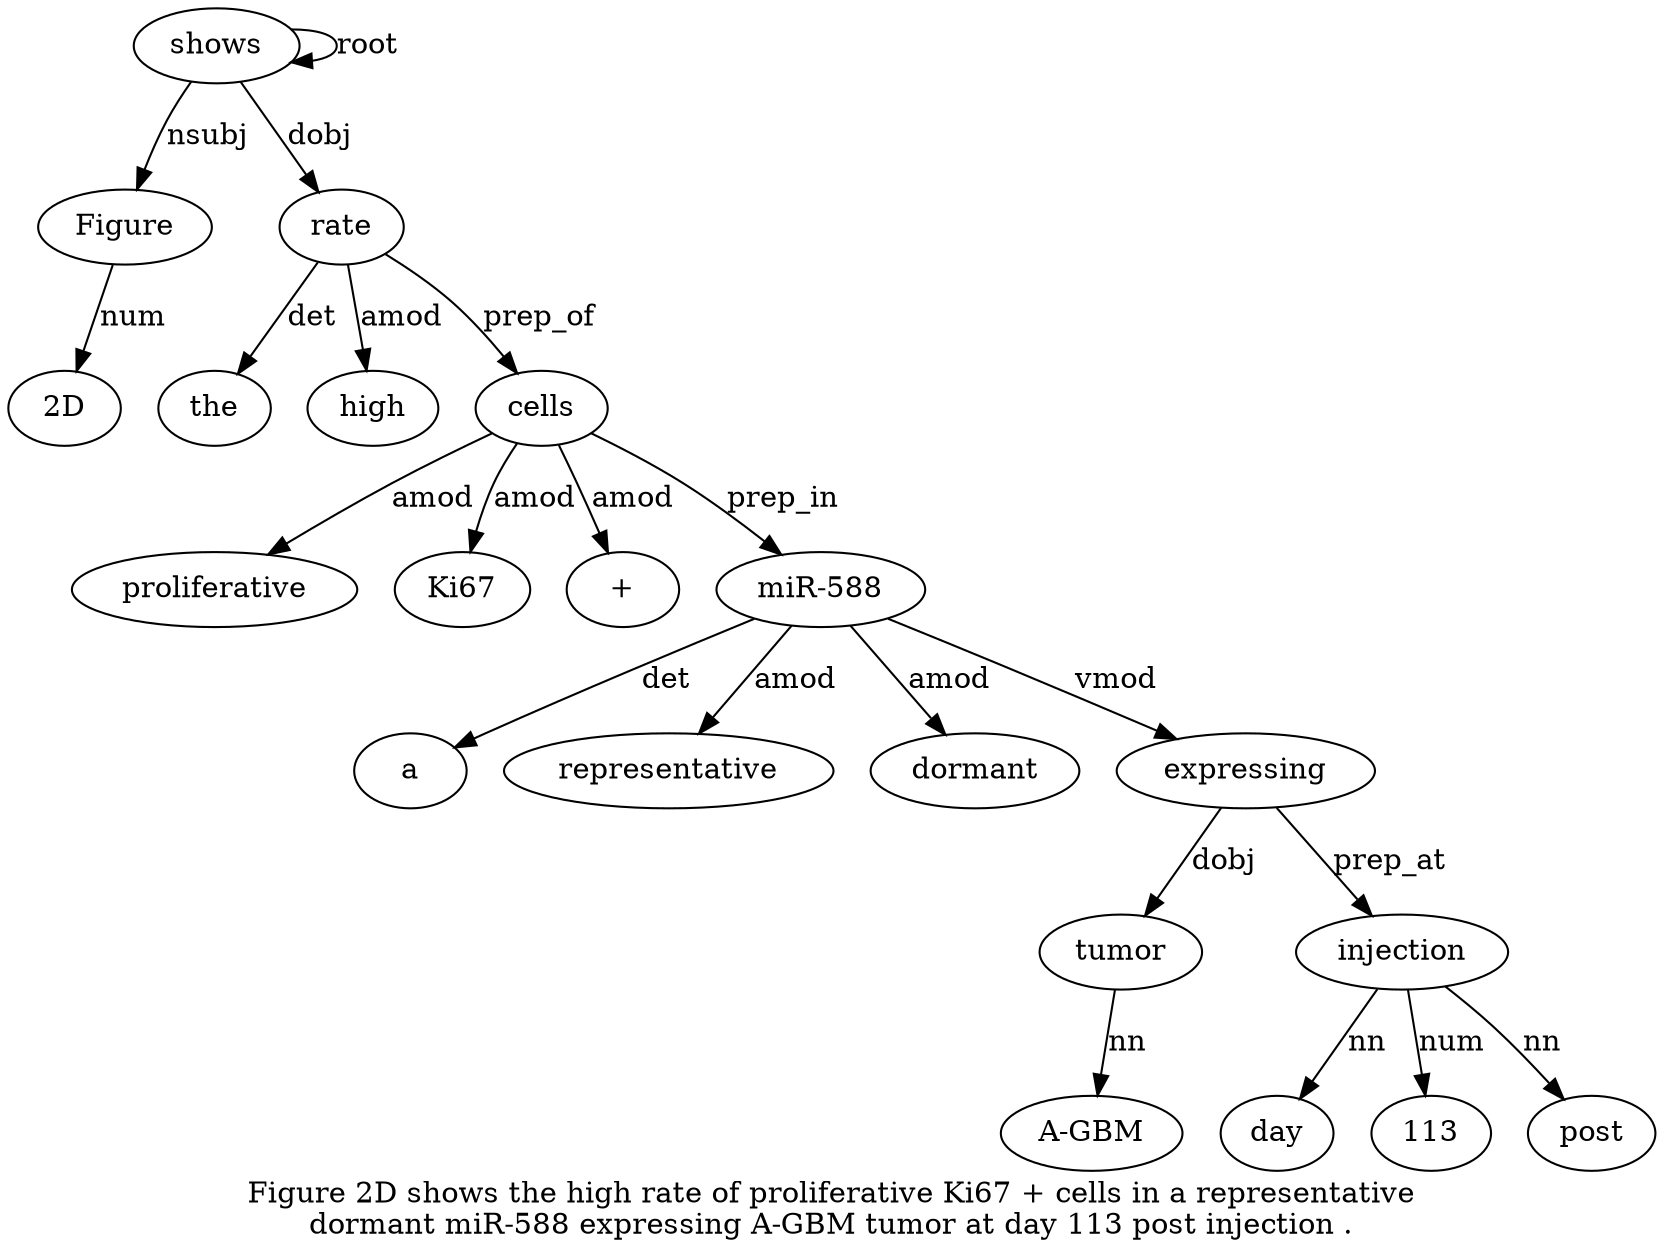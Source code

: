 digraph "Figure 2D shows the high rate of proliferative Ki67 + cells in a representative dormant miR-588 expressing A-GBM tumor at day 113 post injection ." {
label="Figure 2D shows the high rate of proliferative Ki67 + cells in a representative
dormant miR-588 expressing A-GBM tumor at day 113 post injection .";
shows3 [style=filled, fillcolor=white, label=shows];
Figure1 [style=filled, fillcolor=white, label=Figure];
shows3 -> Figure1  [label=nsubj];
"2D" [style=filled, fillcolor=white, label="2D"];
Figure1 -> "2D"  [label=num];
shows3 -> shows3  [label=root];
rate6 [style=filled, fillcolor=white, label=rate];
the4 [style=filled, fillcolor=white, label=the];
rate6 -> the4  [label=det];
high5 [style=filled, fillcolor=white, label=high];
rate6 -> high5  [label=amod];
shows3 -> rate6  [label=dobj];
cells11 [style=filled, fillcolor=white, label=cells];
proliferative8 [style=filled, fillcolor=white, label=proliferative];
cells11 -> proliferative8  [label=amod];
Ki679 [style=filled, fillcolor=white, label=Ki67];
cells11 -> Ki679  [label=amod];
"+10" [style=filled, fillcolor=white, label="+"];
cells11 -> "+10"  [label=amod];
rate6 -> cells11  [label=prep_of];
"miR-58816" [style=filled, fillcolor=white, label="miR-588"];
a13 [style=filled, fillcolor=white, label=a];
"miR-58816" -> a13  [label=det];
representative14 [style=filled, fillcolor=white, label=representative];
"miR-58816" -> representative14  [label=amod];
dormant15 [style=filled, fillcolor=white, label=dormant];
"miR-58816" -> dormant15  [label=amod];
cells11 -> "miR-58816"  [label=prep_in];
expressing17 [style=filled, fillcolor=white, label=expressing];
"miR-58816" -> expressing17  [label=vmod];
tumor19 [style=filled, fillcolor=white, label=tumor];
"A-GBM18" [style=filled, fillcolor=white, label="A-GBM"];
tumor19 -> "A-GBM18"  [label=nn];
expressing17 -> tumor19  [label=dobj];
injection24 [style=filled, fillcolor=white, label=injection];
day21 [style=filled, fillcolor=white, label=day];
injection24 -> day21  [label=nn];
11322 [style=filled, fillcolor=white, label=113];
injection24 -> 11322  [label=num];
post23 [style=filled, fillcolor=white, label=post];
injection24 -> post23  [label=nn];
expressing17 -> injection24  [label=prep_at];
}
